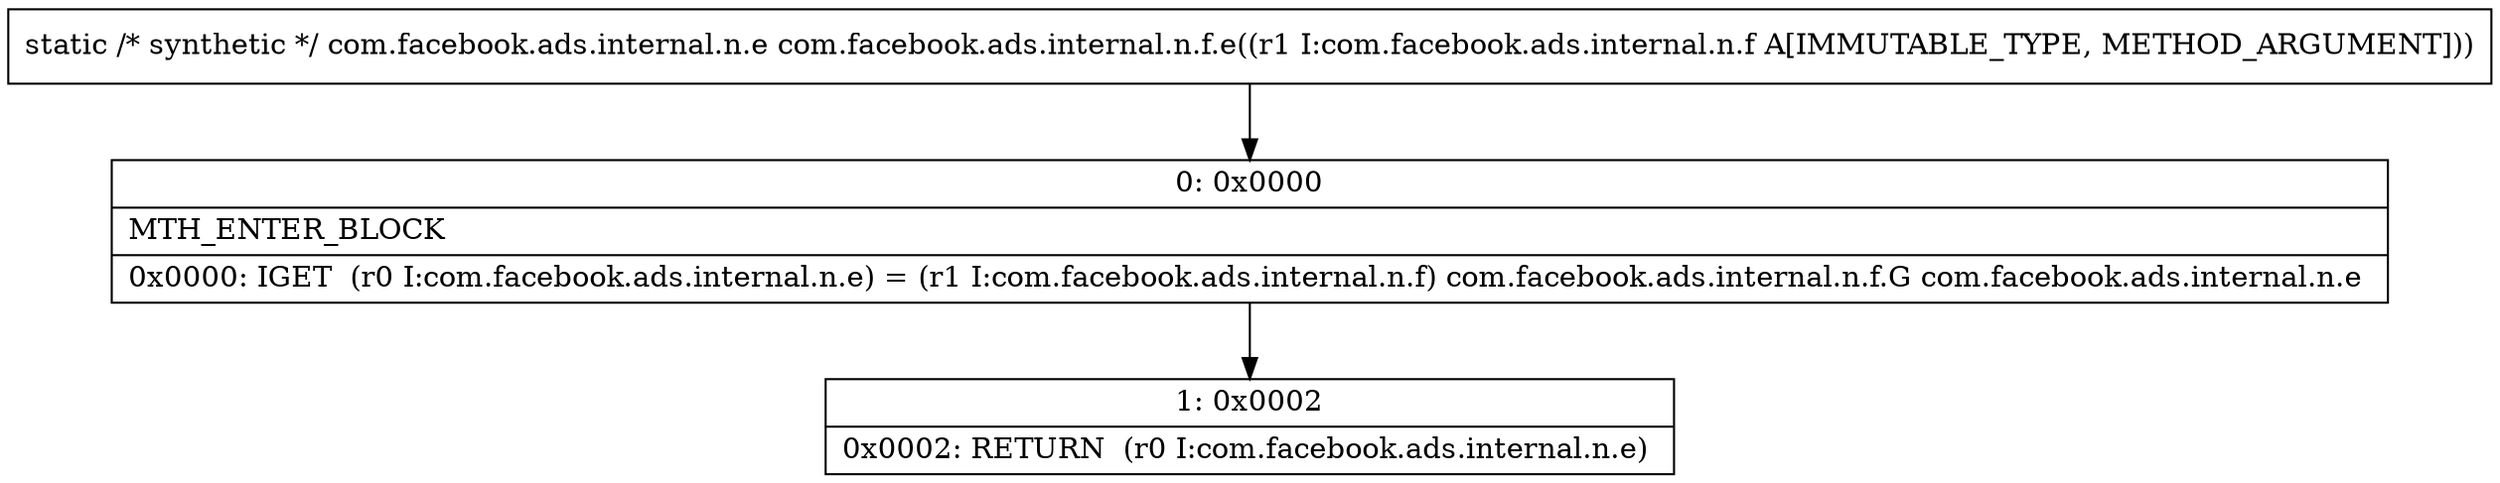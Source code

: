 digraph "CFG forcom.facebook.ads.internal.n.f.e(Lcom\/facebook\/ads\/internal\/n\/f;)Lcom\/facebook\/ads\/internal\/n\/e;" {
Node_0 [shape=record,label="{0\:\ 0x0000|MTH_ENTER_BLOCK\l|0x0000: IGET  (r0 I:com.facebook.ads.internal.n.e) = (r1 I:com.facebook.ads.internal.n.f) com.facebook.ads.internal.n.f.G com.facebook.ads.internal.n.e \l}"];
Node_1 [shape=record,label="{1\:\ 0x0002|0x0002: RETURN  (r0 I:com.facebook.ads.internal.n.e) \l}"];
MethodNode[shape=record,label="{static \/* synthetic *\/ com.facebook.ads.internal.n.e com.facebook.ads.internal.n.f.e((r1 I:com.facebook.ads.internal.n.f A[IMMUTABLE_TYPE, METHOD_ARGUMENT])) }"];
MethodNode -> Node_0;
Node_0 -> Node_1;
}

